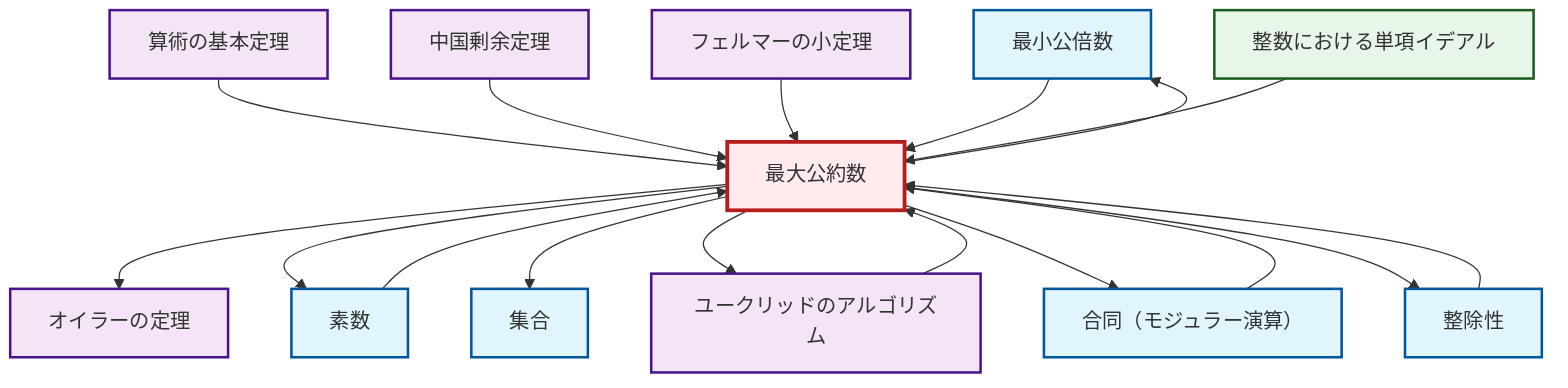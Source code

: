graph TD
    classDef definition fill:#e1f5fe,stroke:#01579b,stroke-width:2px
    classDef theorem fill:#f3e5f5,stroke:#4a148c,stroke-width:2px
    classDef axiom fill:#fff3e0,stroke:#e65100,stroke-width:2px
    classDef example fill:#e8f5e9,stroke:#1b5e20,stroke-width:2px
    classDef current fill:#ffebee,stroke:#b71c1c,stroke-width:3px
    def-lcm["最小公倍数"]:::definition
    thm-fermat-little["フェルマーの小定理"]:::theorem
    def-gcd["最大公約数"]:::definition
    thm-euclidean-algorithm["ユークリッドのアルゴリズム"]:::theorem
    ex-principal-ideal["整数における単項イデアル"]:::example
    def-congruence["合同（モジュラー演算）"]:::definition
    def-prime["素数"]:::definition
    thm-fundamental-arithmetic["算術の基本定理"]:::theorem
    def-set["集合"]:::definition
    def-divisibility["整除性"]:::definition
    thm-euler["オイラーの定理"]:::theorem
    thm-chinese-remainder["中国剰余定理"]:::theorem
    def-divisibility --> def-gcd
    def-gcd --> thm-euler
    def-gcd --> def-prime
    thm-fundamental-arithmetic --> def-gcd
    def-gcd --> def-set
    thm-chinese-remainder --> def-gcd
    thm-fermat-little --> def-gcd
    thm-euclidean-algorithm --> def-gcd
    def-gcd --> thm-euclidean-algorithm
    def-gcd --> def-lcm
    def-gcd --> def-congruence
    def-congruence --> def-gcd
    def-lcm --> def-gcd
    def-gcd --> def-divisibility
    def-prime --> def-gcd
    ex-principal-ideal --> def-gcd
    class def-gcd current